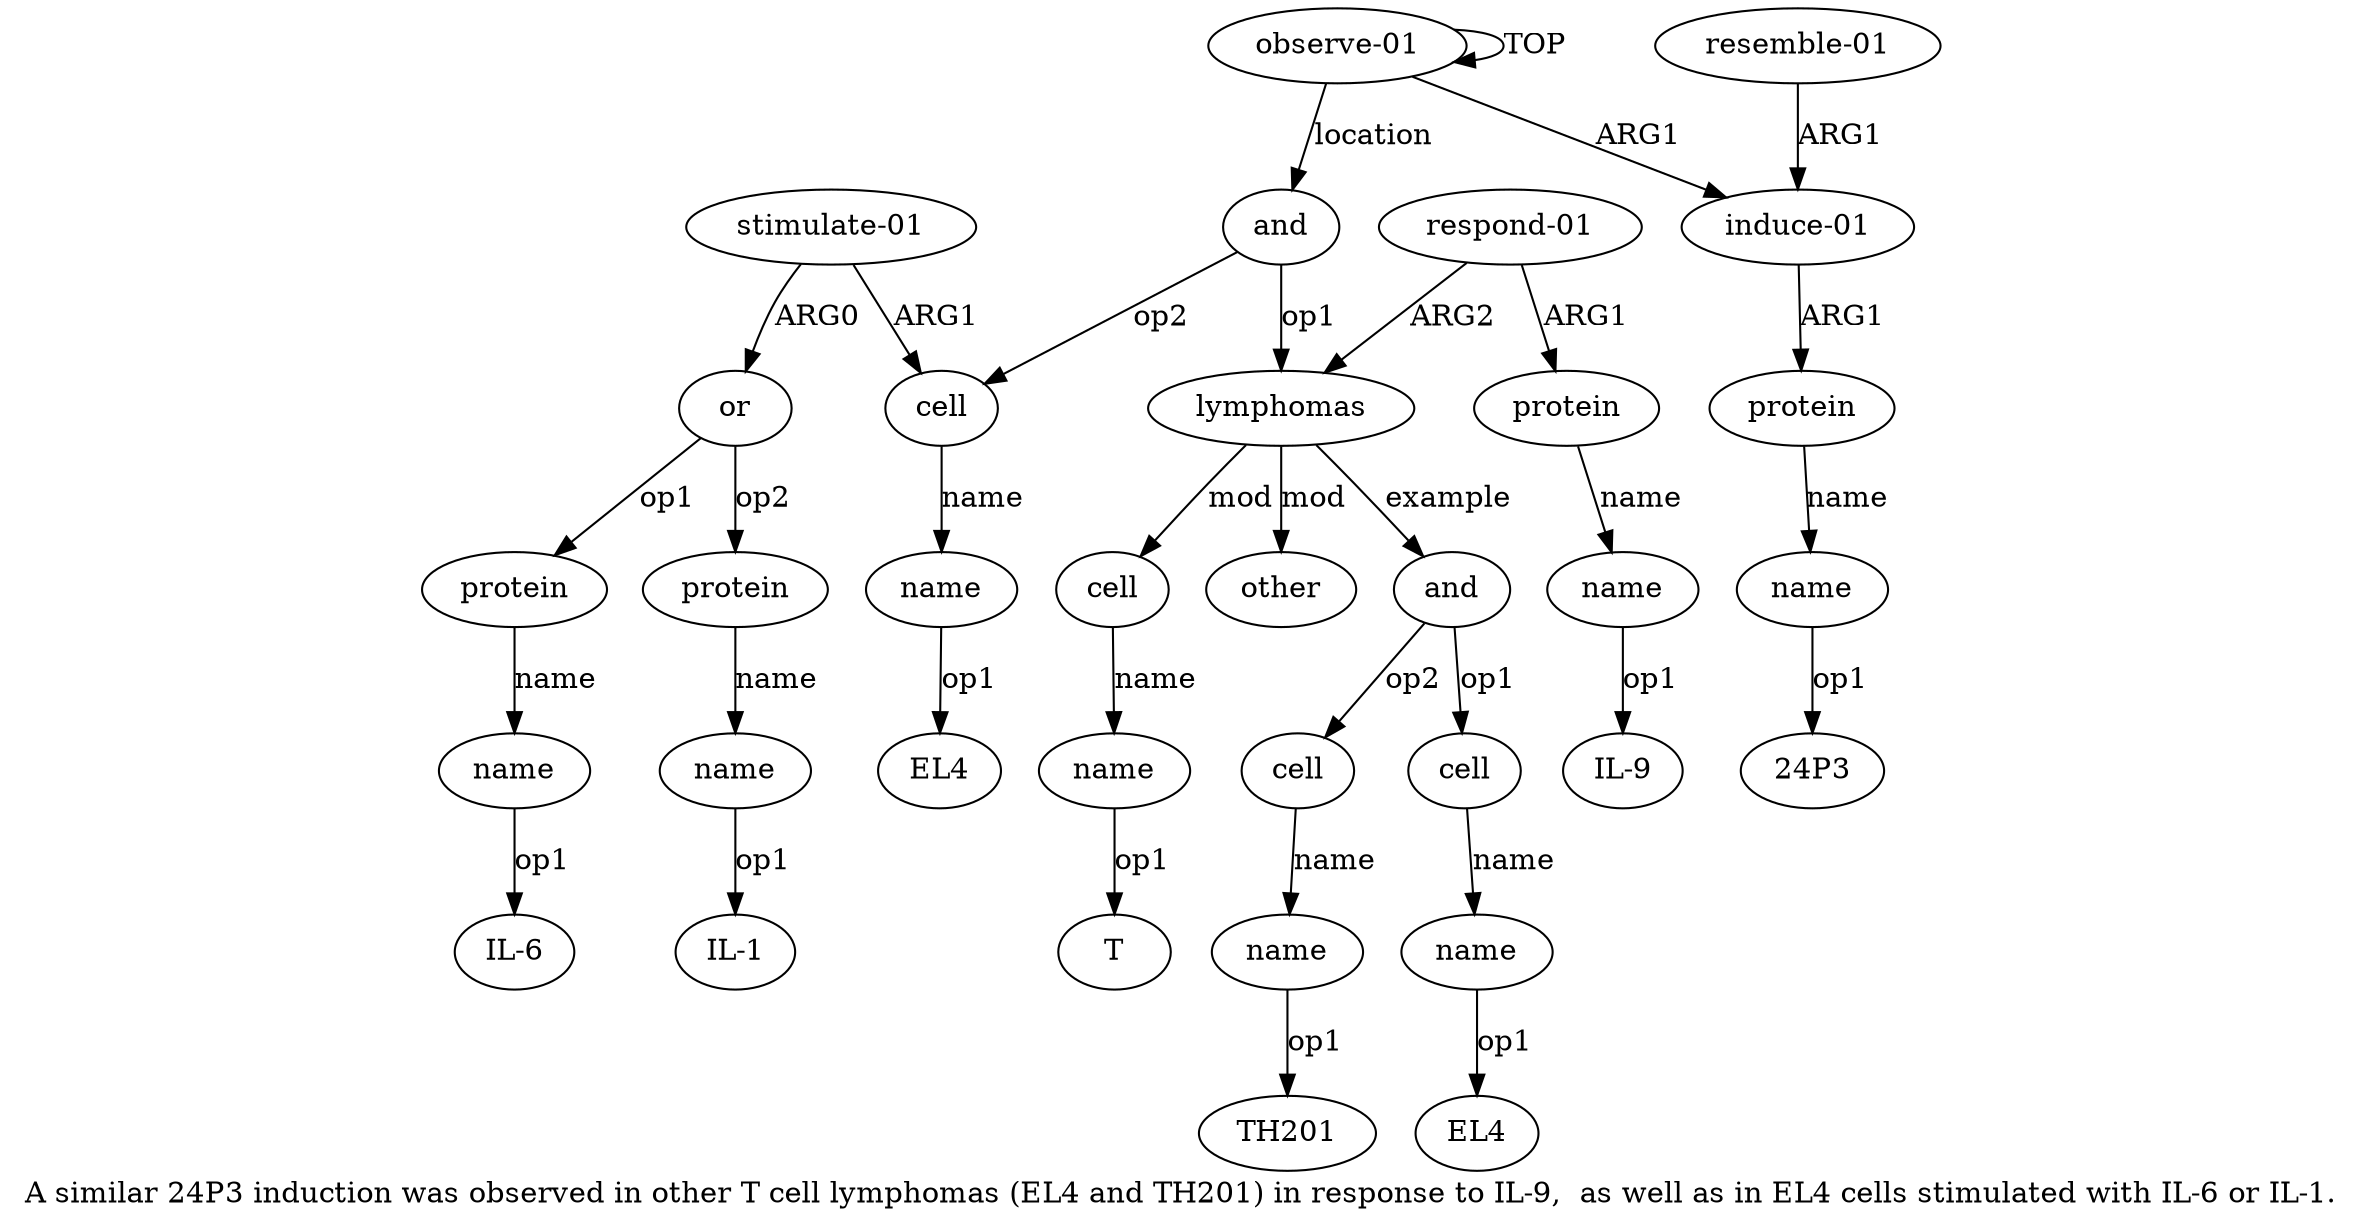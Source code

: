 digraph  {
	graph [label="A similar 24P3 induction was observed in other T cell lymphomas (EL4 and TH201) in response to IL-9,  as well as in EL4 cells stimulated \
with IL-6 or IL-1."];
	node [label="\N"];
	a20	 [color=black,
		gold_ind=20,
		gold_label="stimulate-01",
		label="stimulate-01",
		test_ind=20,
		test_label="stimulate-01"];
	a21	 [color=black,
		gold_ind=21,
		gold_label=or,
		label=or,
		test_ind=21,
		test_label=or];
	a20 -> a21 [key=0,
	color=black,
	gold_label=ARG0,
	label=ARG0,
	test_label=ARG0];
a18 [color=black,
	gold_ind=18,
	gold_label=cell,
	label=cell,
	test_ind=18,
	test_label=cell];
a20 -> a18 [key=0,
color=black,
gold_label=ARG1,
label=ARG1,
test_label=ARG1];
a22 [color=black,
gold_ind=22,
gold_label=protein,
label=protein,
test_ind=22,
test_label=protein];
a21 -> a22 [key=0,
color=black,
gold_label=op1,
label=op1,
test_label=op1];
a24 [color=black,
gold_ind=24,
gold_label=protein,
label=protein,
test_ind=24,
test_label=protein];
a21 -> a24 [key=0,
color=black,
gold_label=op2,
label=op2,
test_label=op2];
a23 [color=black,
gold_ind=23,
gold_label=name,
label=name,
test_ind=23,
test_label=name];
a22 -> a23 [key=0,
color=black,
gold_label=name,
label=name,
test_label=name];
"a23 IL-6" [color=black,
gold_ind=-1,
gold_label="IL-6",
label="IL-6",
test_ind=-1,
test_label="IL-6"];
a23 -> "a23 IL-6" [key=0,
color=black,
gold_label=op1,
label=op1,
test_label=op1];
a25 [color=black,
gold_ind=25,
gold_label=name,
label=name,
test_ind=25,
test_label=name];
a24 -> a25 [key=0,
color=black,
gold_label=name,
label=name,
test_label=name];
"a25 IL-1" [color=black,
gold_ind=-1,
gold_label="IL-1",
label="IL-1",
test_ind=-1,
test_label="IL-1"];
a25 -> "a25 IL-1" [key=0,
color=black,
gold_label=op1,
label=op1,
test_label=op1];
"a15 IL-9" [color=black,
gold_ind=-1,
gold_label="IL-9",
label="IL-9",
test_ind=-1,
test_label="IL-9"];
"a3 24P3" [color=black,
gold_ind=-1,
gold_label="24P3",
label="24P3",
test_ind=-1,
test_label="24P3"];
"a11 TH201" [color=black,
gold_ind=-1,
gold_label=TH201,
label=TH201,
test_ind=-1,
test_label=TH201];
a15 [color=black,
gold_ind=15,
gold_label=name,
label=name,
test_ind=15,
test_label=name];
a15 -> "a15 IL-9" [key=0,
color=black,
gold_label=op1,
label=op1,
test_label=op1];
a14 [color=black,
gold_ind=14,
gold_label=protein,
label=protein,
test_ind=14,
test_label=protein];
a14 -> a15 [key=0,
color=black,
gold_label=name,
label=name,
test_label=name];
a17 [color=black,
gold_ind=17,
gold_label=name,
label=name,
test_ind=17,
test_label=name];
"a17 T" [color=black,
gold_ind=-1,
gold_label=T,
label=T,
test_ind=-1,
test_label=T];
a17 -> "a17 T" [key=0,
color=black,
gold_label=op1,
label=op1,
test_label=op1];
a16 [color=black,
gold_ind=16,
gold_label=cell,
label=cell,
test_ind=16,
test_label=cell];
a16 -> a17 [key=0,
color=black,
gold_label=name,
label=name,
test_label=name];
a11 [color=black,
gold_ind=11,
gold_label=name,
label=name,
test_ind=11,
test_label=name];
a11 -> "a11 TH201" [key=0,
color=black,
gold_label=op1,
label=op1,
test_label=op1];
a10 [color=black,
gold_ind=10,
gold_label=cell,
label=cell,
test_ind=10,
test_label=cell];
a10 -> a11 [key=0,
color=black,
gold_label=name,
label=name,
test_label=name];
a13 [color=black,
gold_ind=13,
gold_label="respond-01",
label="respond-01",
test_ind=13,
test_label="respond-01"];
a13 -> a14 [key=0,
color=black,
gold_label=ARG1,
label=ARG1,
test_label=ARG1];
a6 [color=black,
gold_ind=6,
gold_label=lymphomas,
label=lymphomas,
test_ind=6,
test_label=lymphomas];
a13 -> a6 [key=0,
color=black,
gold_label=ARG2,
label=ARG2,
test_label=ARG2];
a12 [color=black,
gold_ind=12,
gold_label=other,
label=other,
test_ind=12,
test_label=other];
a19 [color=black,
gold_ind=19,
gold_label=name,
label=name,
test_ind=19,
test_label=name];
"a19 EL4" [color=black,
gold_ind=-1,
gold_label=EL4,
label=EL4,
test_ind=-1,
test_label=EL4];
a19 -> "a19 EL4" [key=0,
color=black,
gold_label=op1,
label=op1,
test_label=op1];
a18 -> a19 [key=0,
color=black,
gold_label=name,
label=name,
test_label=name];
a1 [color=black,
gold_ind=1,
gold_label="induce-01",
label="induce-01",
test_ind=1,
test_label="induce-01"];
a2 [color=black,
gold_ind=2,
gold_label=protein,
label=protein,
test_ind=2,
test_label=protein];
a1 -> a2 [key=0,
color=black,
gold_label=ARG1,
label=ARG1,
test_label=ARG1];
a0 [color=black,
gold_ind=0,
gold_label="observe-01",
label="observe-01",
test_ind=0,
test_label="observe-01"];
a0 -> a1 [key=0,
color=black,
gold_label=ARG1,
label=ARG1,
test_label=ARG1];
a0 -> a0 [key=0,
color=black,
gold_label=TOP,
label=TOP,
test_label=TOP];
a5 [color=black,
gold_ind=5,
gold_label=and,
label=and,
test_ind=5,
test_label=and];
a0 -> a5 [key=0,
color=black,
gold_label=location,
label=location,
test_label=location];
a3 [color=black,
gold_ind=3,
gold_label=name,
label=name,
test_ind=3,
test_label=name];
a3 -> "a3 24P3" [key=0,
color=black,
gold_label=op1,
label=op1,
test_label=op1];
a2 -> a3 [key=0,
color=black,
gold_label=name,
label=name,
test_label=name];
a5 -> a18 [key=0,
color=black,
gold_label=op2,
label=op2,
test_label=op2];
a5 -> a6 [key=0,
color=black,
gold_label=op1,
label=op1,
test_label=op1];
a4 [color=black,
gold_ind=4,
gold_label="resemble-01",
label="resemble-01",
test_ind=4,
test_label="resemble-01"];
a4 -> a1 [key=0,
color=black,
gold_label=ARG1,
label=ARG1,
test_label=ARG1];
a7 [color=black,
gold_ind=7,
gold_label=and,
label=and,
test_ind=7,
test_label=and];
a7 -> a10 [key=0,
color=black,
gold_label=op2,
label=op2,
test_label=op2];
a8 [color=black,
gold_ind=8,
gold_label=cell,
label=cell,
test_ind=8,
test_label=cell];
a7 -> a8 [key=0,
color=black,
gold_label=op1,
label=op1,
test_label=op1];
a6 -> a16 [key=0,
color=black,
gold_label=mod,
label=mod,
test_label=mod];
a6 -> a12 [key=0,
color=black,
gold_label=mod,
label=mod,
test_label=mod];
a6 -> a7 [key=0,
color=black,
gold_label=example,
label=example,
test_label=example];
a9 [color=black,
gold_ind=9,
gold_label=name,
label=name,
test_ind=9,
test_label=name];
"a9 EL4" [color=black,
gold_ind=-1,
gold_label=EL4,
label=EL4,
test_ind=-1,
test_label=EL4];
a9 -> "a9 EL4" [key=0,
color=black,
gold_label=op1,
label=op1,
test_label=op1];
a8 -> a9 [key=0,
color=black,
gold_label=name,
label=name,
test_label=name];
}
